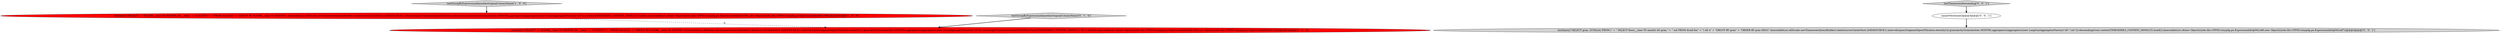 digraph {
2 [style = filled, label = "testQuery(\"SELECT\" + \"FLOOR(__time TO MONTH) AS __time,\" + \"COUNT(*)\" + \"FROM druid.foo\" + \"GROUP BY FLOOR(__time TO MONTH)\",ImmutableList.of(Druids.newTimeseriesQueryBuilder().dataSource(CalciteTests.DATASOURCE1).intervals(querySegmentSpec(Filtration.eternity())).granularity(Granularities.MONTH).aggregators(aggregators(new CountAggregatorFactory(\"a0\"))).context(getTimeseriesContextWithFloorTime(TIMESERIES_CONTEXT_DEFAULT,\"d0\")).build()),ImmutableList.of(new Object((((edu.fdu.CPPDG.tinypdg.pe.ExpressionInfo@941a36,new Object((((edu.fdu.CPPDG.tinypdg.pe.ExpressionInfo@941a3d))@@@3@@@['0', '1', '0']", fillcolor = red, shape = ellipse image = "AAA1AAABBB2BBB"];
5 [style = filled, label = "testQuery(\"SELECT gran, SUM(cnt) FROM (\" + \" SELECT floor(__time TO month) AS gran,\" + \" cnt FROM druid.foo\" + \") AS x\" + \"GROUP BY gran\" + \"ORDER BY gran DESC\",ImmutableList.of(Druids.newTimeseriesQueryBuilder().dataSource(CalciteTests.DATASOURCE1).intervals(querySegmentSpec(Filtration.eternity())).granularity(Granularities.MONTH).aggregators(aggregators(new LongSumAggregatorFactory(\"a0\",\"cnt\"))).descending(true).context(TIMESERIES_CONTEXT_DEFAULT).build()),ImmutableList.of(new Object((((edu.fdu.CPPDG.tinypdg.pe.ExpressionInfo@941a80,new Object((((edu.fdu.CPPDG.tinypdg.pe.ExpressionInfo@941a87))@@@4@@@['0', '0', '1']", fillcolor = lightgray, shape = ellipse image = "AAA0AAABBB3BBB"];
6 [style = filled, label = "testTimeseriesDescending['0', '0', '1']", fillcolor = lightgray, shape = diamond image = "AAA0AAABBB3BBB"];
1 [style = filled, label = "testQuery(\"SELECT\" + \"FLOOR(__time TO MONTH) AS __time,\" + \"COUNT(*)\" + \"FROM druid.foo\" + \"GROUP BY FLOOR(__time TO MONTH)\",ImmutableList.of(Druids.newTimeseriesQueryBuilder().dataSource(CalciteTests.DATASOURCE1).intervals(querySegmentSpec(Filtration.eternity())).granularity(Granularities.MONTH).aggregators(aggregators(new CountAggregatorFactory(\"a0\"))).context(TIMESERIES_CONTEXT_DEFAULT).build()),ImmutableList.of(new Object((((edu.fdu.CPPDG.tinypdg.pe.ExpressionInfo@9419f1,new Object((((edu.fdu.CPPDG.tinypdg.pe.ExpressionInfo@9419f8))@@@3@@@['1', '0', '0']", fillcolor = red, shape = ellipse image = "AAA1AAABBB1BBB"];
3 [style = filled, label = "testGroupByExpressionAliasedAsOriginalColumnName['0', '1', '0']", fillcolor = lightgray, shape = diamond image = "AAA0AAABBB2BBB"];
4 [style = filled, label = "cannotVectorize()@@@3@@@['0', '0', '1']", fillcolor = white, shape = ellipse image = "AAA0AAABBB3BBB"];
0 [style = filled, label = "testGroupByExpressionAliasedAsOriginalColumnName['1', '0', '0']", fillcolor = lightgray, shape = diamond image = "AAA0AAABBB1BBB"];
6->4 [style = bold, label=""];
1->2 [style = dashed, label="0"];
3->2 [style = bold, label=""];
4->5 [style = bold, label=""];
0->1 [style = bold, label=""];
}
